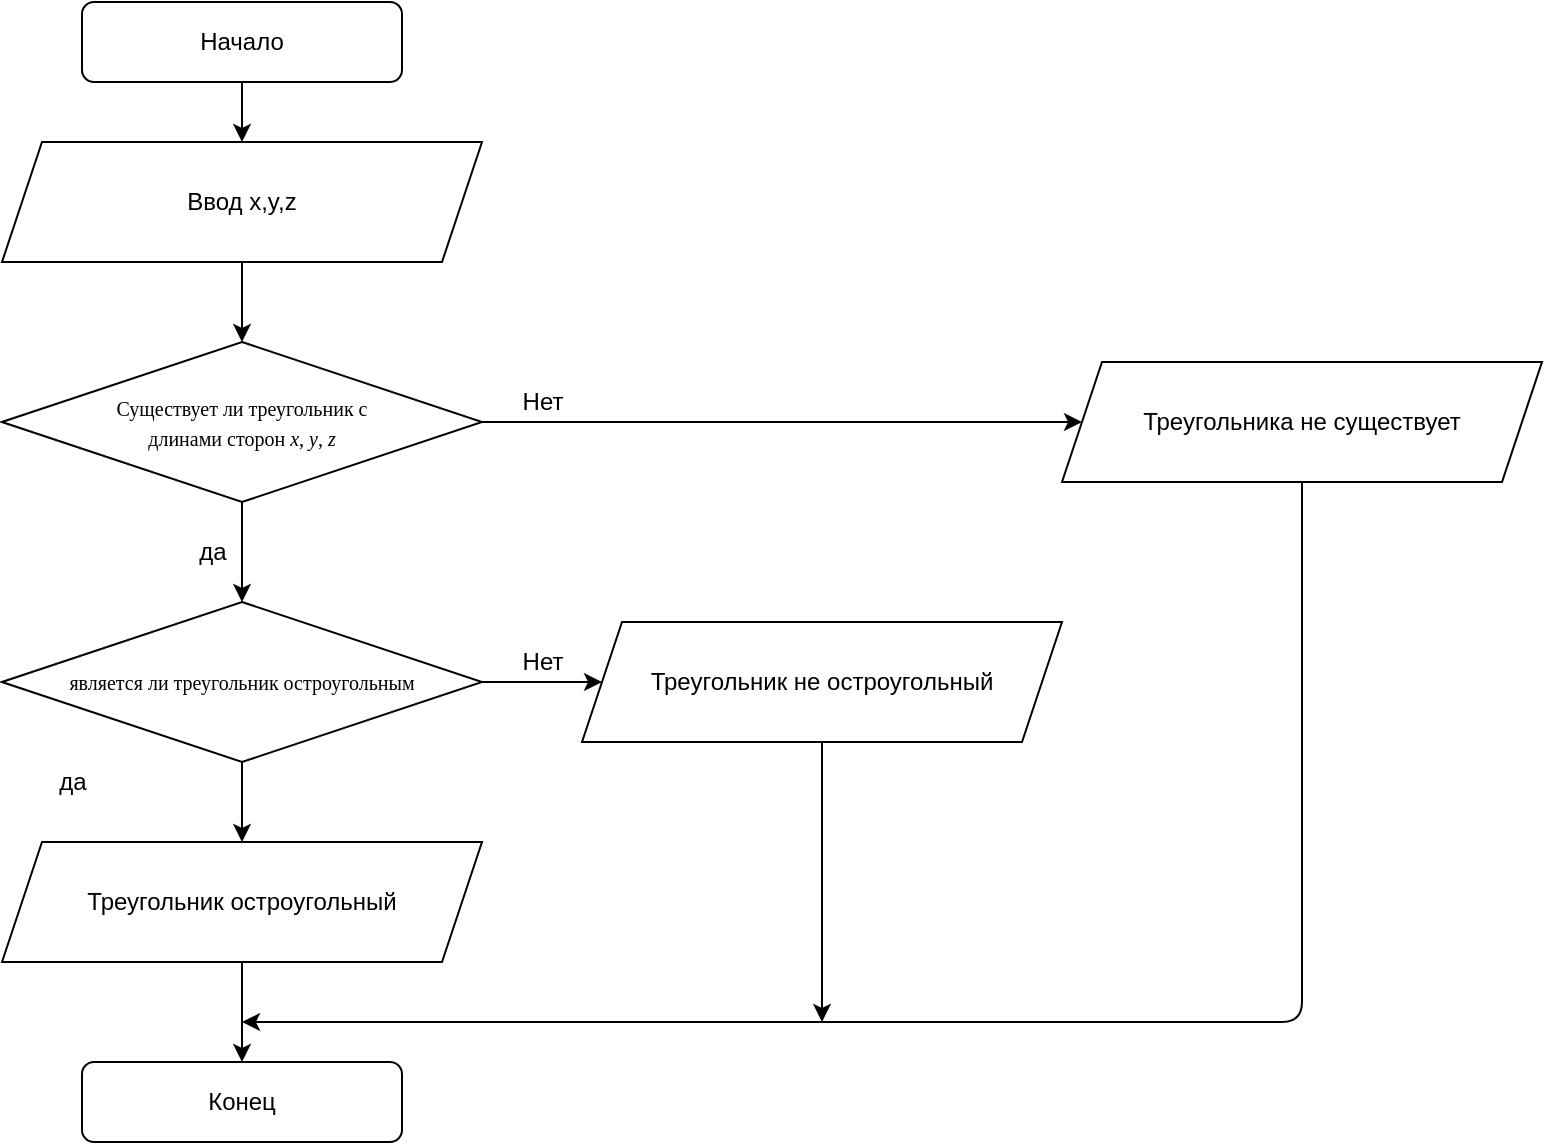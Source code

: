 <mxfile version="14.9.6" type="device"><diagram id="Sv6av-ltteWLaFre6IVK" name="Страница 1"><mxGraphModel dx="1038" dy="647" grid="1" gridSize="10" guides="1" tooltips="1" connect="1" arrows="1" fold="1" page="1" pageScale="1" pageWidth="827" pageHeight="1169" math="0" shadow="0"><root><mxCell id="0"/><mxCell id="1" parent="0"/><mxCell id="CIUqgnAOiLkKxPBKslkJ-1" value="Начало" style="rounded=1;whiteSpace=wrap;html=1;strokeColor=#000000;" vertex="1" parent="1"><mxGeometry x="380" y="320" width="160" height="40" as="geometry"/></mxCell><mxCell id="CIUqgnAOiLkKxPBKslkJ-2" value="" style="endArrow=classic;html=1;exitX=0.5;exitY=1;exitDx=0;exitDy=0;" edge="1" parent="1" source="CIUqgnAOiLkKxPBKslkJ-1" target="CIUqgnAOiLkKxPBKslkJ-3"><mxGeometry width="50" height="50" relative="1" as="geometry"><mxPoint x="390" y="360" as="sourcePoint"/><mxPoint x="400" y="420" as="targetPoint"/></mxGeometry></mxCell><mxCell id="CIUqgnAOiLkKxPBKslkJ-3" value="Ввод x,y,z" style="shape=parallelogram;perimeter=parallelogramPerimeter;whiteSpace=wrap;html=1;fixedSize=1;strokeColor=#000000;" vertex="1" parent="1"><mxGeometry x="340" y="390" width="240" height="60" as="geometry"/></mxCell><mxCell id="CIUqgnAOiLkKxPBKslkJ-4" value="" style="endArrow=classic;html=1;exitX=0.5;exitY=1;exitDx=0;exitDy=0;entryX=0.5;entryY=0;entryDx=0;entryDy=0;" edge="1" parent="1" source="CIUqgnAOiLkKxPBKslkJ-3" target="CIUqgnAOiLkKxPBKslkJ-5"><mxGeometry width="50" height="50" relative="1" as="geometry"><mxPoint x="390" y="360" as="sourcePoint"/><mxPoint x="400" y="490" as="targetPoint"/></mxGeometry></mxCell><mxCell id="CIUqgnAOiLkKxPBKslkJ-8" style="edgeStyle=orthogonalEdgeStyle;rounded=0;orthogonalLoop=1;jettySize=auto;html=1;exitX=0.5;exitY=1;exitDx=0;exitDy=0;" edge="1" parent="1" source="CIUqgnAOiLkKxPBKslkJ-5" target="CIUqgnAOiLkKxPBKslkJ-10"><mxGeometry relative="1" as="geometry"><mxPoint x="460" y="620" as="targetPoint"/></mxGeometry></mxCell><mxCell id="CIUqgnAOiLkKxPBKslkJ-20" style="edgeStyle=orthogonalEdgeStyle;rounded=0;orthogonalLoop=1;jettySize=auto;html=1;exitX=1;exitY=0.5;exitDx=0;exitDy=0;entryX=0;entryY=0.5;entryDx=0;entryDy=0;" edge="1" parent="1" source="CIUqgnAOiLkKxPBKslkJ-5" target="CIUqgnAOiLkKxPBKslkJ-18"><mxGeometry relative="1" as="geometry"/></mxCell><mxCell id="CIUqgnAOiLkKxPBKslkJ-5" value="&lt;span style=&quot;font-size: 10px ; font-family: &amp;#34;times new roman&amp;#34; , serif&quot;&gt;Существует ли треугольник с&lt;br/&gt;длинами сторон&amp;nbsp;&lt;i&gt;x&lt;/i&gt;,&amp;nbsp;&lt;i&gt;y&lt;/i&gt;,&amp;nbsp;&lt;i&gt;z&lt;/i&gt;&lt;/span&gt;" style="rhombus;whiteSpace=wrap;html=1;strokeColor=#000000;" vertex="1" parent="1"><mxGeometry x="340" y="490" width="240" height="80" as="geometry"/></mxCell><mxCell id="CIUqgnAOiLkKxPBKslkJ-9" value="Нет" style="text;html=1;align=center;verticalAlign=middle;resizable=0;points=[];autosize=1;strokeColor=none;" vertex="1" parent="1"><mxGeometry x="590" y="510" width="40" height="20" as="geometry"/></mxCell><mxCell id="CIUqgnAOiLkKxPBKslkJ-10" value="&lt;span style=&quot;font-family: &amp;#34;times new roman&amp;#34; , serif&quot;&gt;&lt;font style=&quot;font-size: 10px&quot;&gt;является ли треугольник остроугольным&lt;/font&gt;&lt;/span&gt;" style="rhombus;whiteSpace=wrap;html=1;strokeColor=#000000;" vertex="1" parent="1"><mxGeometry x="340" y="620" width="240" height="80" as="geometry"/></mxCell><mxCell id="CIUqgnAOiLkKxPBKslkJ-11" value="Конец" style="rounded=1;whiteSpace=wrap;html=1;strokeColor=#000000;" vertex="1" parent="1"><mxGeometry x="380" y="850" width="160" height="40" as="geometry"/></mxCell><mxCell id="CIUqgnAOiLkKxPBKslkJ-12" value="" style="endArrow=classic;html=1;exitX=0.5;exitY=1;exitDx=0;exitDy=0;entryX=0.5;entryY=0;entryDx=0;entryDy=0;" edge="1" parent="1" source="CIUqgnAOiLkKxPBKslkJ-10" target="CIUqgnAOiLkKxPBKslkJ-24"><mxGeometry width="50" height="50" relative="1" as="geometry"><mxPoint x="390" y="640" as="sourcePoint"/><mxPoint x="540" y="750" as="targetPoint"/><Array as="points"/></mxGeometry></mxCell><mxCell id="CIUqgnAOiLkKxPBKslkJ-14" value="да" style="text;html=1;align=center;verticalAlign=middle;resizable=0;points=[];autosize=1;strokeColor=none;" vertex="1" parent="1"><mxGeometry x="430" y="584.5" width="30" height="20" as="geometry"/></mxCell><mxCell id="CIUqgnAOiLkKxPBKslkJ-16" value="да" style="text;html=1;align=center;verticalAlign=middle;resizable=0;points=[];autosize=1;strokeColor=none;" vertex="1" parent="1"><mxGeometry x="360" y="700" width="30" height="20" as="geometry"/></mxCell><mxCell id="CIUqgnAOiLkKxPBKslkJ-18" value="Треугольника не существует" style="shape=parallelogram;perimeter=parallelogramPerimeter;whiteSpace=wrap;html=1;fixedSize=1;strokeColor=#000000;" vertex="1" parent="1"><mxGeometry x="870" y="500" width="240" height="60" as="geometry"/></mxCell><mxCell id="CIUqgnAOiLkKxPBKslkJ-22" value="" style="endArrow=classic;html=1;exitX=1;exitY=0.5;exitDx=0;exitDy=0;entryX=0;entryY=0.5;entryDx=0;entryDy=0;" edge="1" parent="1" source="CIUqgnAOiLkKxPBKslkJ-10" target="CIUqgnAOiLkKxPBKslkJ-23"><mxGeometry width="50" height="50" relative="1" as="geometry"><mxPoint x="410" y="640" as="sourcePoint"/><mxPoint x="640" y="660" as="targetPoint"/></mxGeometry></mxCell><mxCell id="CIUqgnAOiLkKxPBKslkJ-23" value="Треугольник не остроугольный" style="shape=parallelogram;perimeter=parallelogramPerimeter;whiteSpace=wrap;html=1;fixedSize=1;strokeColor=#000000;" vertex="1" parent="1"><mxGeometry x="630" y="630" width="240" height="60" as="geometry"/></mxCell><mxCell id="CIUqgnAOiLkKxPBKslkJ-24" value="Треугольник остроугольный" style="shape=parallelogram;perimeter=parallelogramPerimeter;whiteSpace=wrap;html=1;fixedSize=1;strokeColor=#000000;" vertex="1" parent="1"><mxGeometry x="340" y="740" width="240" height="60" as="geometry"/></mxCell><mxCell id="CIUqgnAOiLkKxPBKslkJ-26" value="Нет" style="text;html=1;align=center;verticalAlign=middle;resizable=0;points=[];autosize=1;strokeColor=none;" vertex="1" parent="1"><mxGeometry x="590" y="640" width="40" height="20" as="geometry"/></mxCell><mxCell id="CIUqgnAOiLkKxPBKslkJ-27" value="" style="endArrow=classic;html=1;exitX=0.5;exitY=1;exitDx=0;exitDy=0;" edge="1" parent="1" source="CIUqgnAOiLkKxPBKslkJ-18"><mxGeometry width="50" height="50" relative="1" as="geometry"><mxPoint x="690" y="750" as="sourcePoint"/><mxPoint x="460" y="830" as="targetPoint"/><Array as="points"><mxPoint x="990" y="830"/></Array></mxGeometry></mxCell><mxCell id="CIUqgnAOiLkKxPBKslkJ-28" value="" style="endArrow=classic;html=1;exitX=0.5;exitY=1;exitDx=0;exitDy=0;" edge="1" parent="1" source="CIUqgnAOiLkKxPBKslkJ-23"><mxGeometry width="50" height="50" relative="1" as="geometry"><mxPoint x="690" y="750" as="sourcePoint"/><mxPoint x="750" y="830" as="targetPoint"/></mxGeometry></mxCell><mxCell id="CIUqgnAOiLkKxPBKslkJ-29" value="" style="endArrow=classic;html=1;exitX=0.5;exitY=1;exitDx=0;exitDy=0;entryX=0.5;entryY=0;entryDx=0;entryDy=0;" edge="1" parent="1" source="CIUqgnAOiLkKxPBKslkJ-24" target="CIUqgnAOiLkKxPBKslkJ-11"><mxGeometry width="50" height="50" relative="1" as="geometry"><mxPoint x="690" y="650" as="sourcePoint"/><mxPoint x="740" y="600" as="targetPoint"/></mxGeometry></mxCell></root></mxGraphModel></diagram></mxfile>
